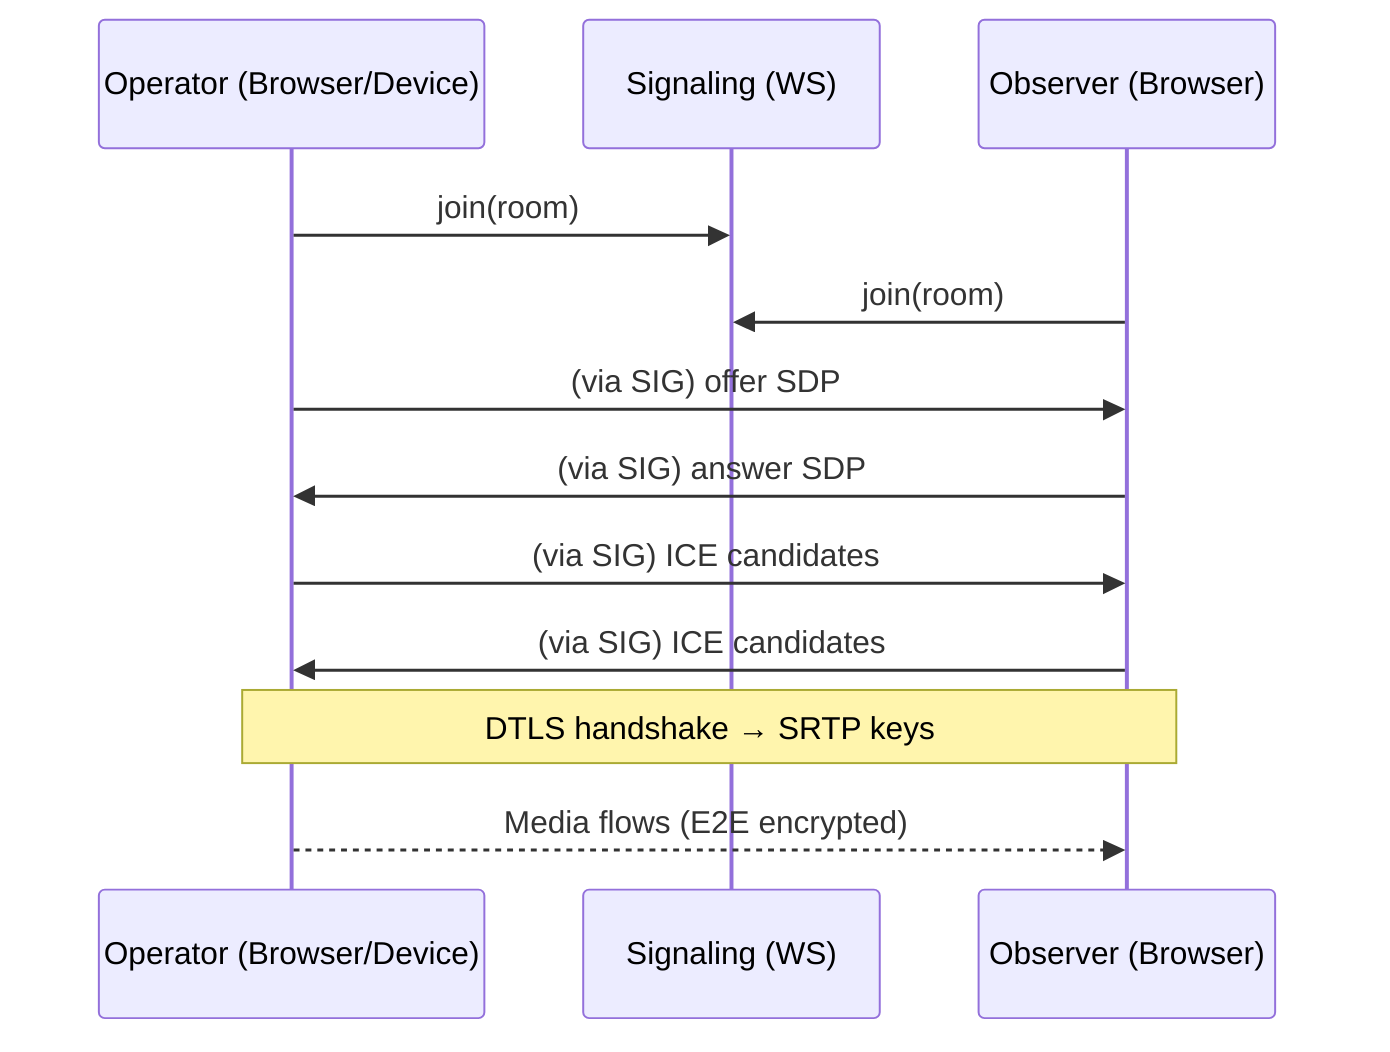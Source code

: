 sequenceDiagram
  participant OP as Operator (Browser/Device)
  participant SIG as Signaling (WS)
  participant OB as Observer (Browser)

  OP->>SIG: join(room)
  OB->>SIG: join(room)

  OP->>OB: (via SIG) offer SDP
  OB->>OP: (via SIG) answer SDP

  OP->>OB: (via SIG) ICE candidates
  OB->>OP: (via SIG) ICE candidates

  Note over OP,OB: DTLS handshake → SRTP keys
  OP-->>OB: Media flows (E2E encrypted)